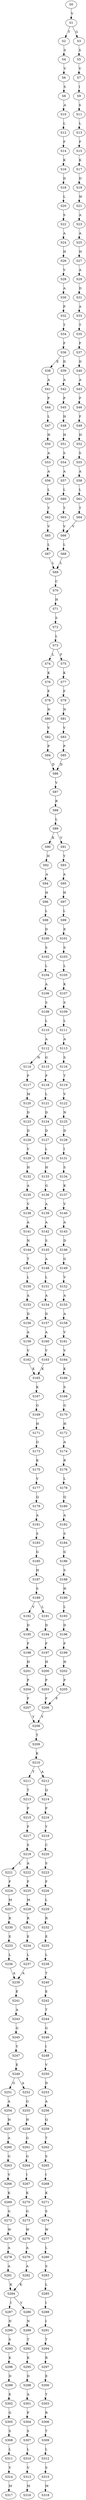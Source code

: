 strict digraph  {
	S0 -> S1 [ label = V ];
	S1 -> S2 [ label = T ];
	S1 -> S3 [ label = G ];
	S2 -> S4 [ label = S ];
	S3 -> S5 [ label = S ];
	S4 -> S6 [ label = V ];
	S5 -> S7 [ label = V ];
	S6 -> S8 [ label = S ];
	S7 -> S9 [ label = I ];
	S8 -> S10 [ label = A ];
	S9 -> S11 [ label = S ];
	S10 -> S12 [ label = L ];
	S11 -> S13 [ label = L ];
	S12 -> S14 [ label = F ];
	S13 -> S15 [ label = F ];
	S14 -> S16 [ label = K ];
	S15 -> S17 [ label = K ];
	S16 -> S18 [ label = D ];
	S17 -> S19 [ label = D ];
	S18 -> S20 [ label = L ];
	S19 -> S21 [ label = W ];
	S20 -> S22 [ label = S ];
	S21 -> S23 [ label = A ];
	S22 -> S24 [ label = A ];
	S23 -> S25 [ label = A ];
	S24 -> S26 [ label = H ];
	S25 -> S27 [ label = H ];
	S26 -> S28 [ label = V ];
	S27 -> S29 [ label = A ];
	S28 -> S30 [ label = A ];
	S29 -> S31 [ label = D ];
	S30 -> S32 [ label = P ];
	S31 -> S33 [ label = A ];
	S32 -> S34 [ label = T ];
	S33 -> S35 [ label = T ];
	S34 -> S36 [ label = F ];
	S35 -> S37 [ label = F ];
	S36 -> S38 [ label = E ];
	S36 -> S39 [ label = D ];
	S37 -> S40 [ label = D ];
	S38 -> S41 [ label = A ];
	S39 -> S42 [ label = A ];
	S40 -> S43 [ label = A ];
	S41 -> S44 [ label = P ];
	S42 -> S45 [ label = P ];
	S43 -> S46 [ label = P ];
	S44 -> S47 [ label = L ];
	S45 -> S48 [ label = H ];
	S46 -> S49 [ label = F ];
	S47 -> S50 [ label = H ];
	S48 -> S51 [ label = H ];
	S49 -> S52 [ label = H ];
	S50 -> S53 [ label = A ];
	S51 -> S54 [ label = S ];
	S52 -> S55 [ label = S ];
	S53 -> S56 [ label = A ];
	S54 -> S57 [ label = A ];
	S55 -> S58 [ label = A ];
	S56 -> S59 [ label = L ];
	S57 -> S60 [ label = L ];
	S58 -> S61 [ label = L ];
	S59 -> S62 [ label = T ];
	S60 -> S63 [ label = T ];
	S61 -> S64 [ label = T ];
	S62 -> S65 [ label = V ];
	S63 -> S66 [ label = V ];
	S64 -> S66 [ label = V ];
	S65 -> S67 [ label = L ];
	S66 -> S68 [ label = L ];
	S67 -> S69 [ label = L ];
	S68 -> S69 [ label = L ];
	S69 -> S70 [ label = C ];
	S70 -> S71 [ label = H ];
	S71 -> S72 [ label = S ];
	S72 -> S73 [ label = L ];
	S73 -> S74 [ label = L ];
	S73 -> S75 [ label = F ];
	S74 -> S76 [ label = K ];
	S75 -> S77 [ label = K ];
	S76 -> S78 [ label = F ];
	S77 -> S79 [ label = F ];
	S78 -> S80 [ label = N ];
	S79 -> S81 [ label = N ];
	S80 -> S82 [ label = V ];
	S81 -> S83 [ label = V ];
	S82 -> S84 [ label = P ];
	S83 -> S85 [ label = P ];
	S84 -> S86 [ label = D ];
	S85 -> S86 [ label = D ];
	S86 -> S87 [ label = V ];
	S87 -> S88 [ label = R ];
	S88 -> S89 [ label = L ];
	S89 -> S90 [ label = K ];
	S89 -> S91 [ label = V ];
	S90 -> S92 [ label = H ];
	S91 -> S93 [ label = Y ];
	S92 -> S94 [ label = A ];
	S93 -> S95 [ label = A ];
	S94 -> S96 [ label = H ];
	S95 -> S97 [ label = H ];
	S96 -> S98 [ label = L ];
	S97 -> S99 [ label = L ];
	S98 -> S100 [ label = D ];
	S99 -> S101 [ label = E ];
	S100 -> S102 [ label = S ];
	S101 -> S103 [ label = S ];
	S102 -> S104 [ label = L ];
	S103 -> S105 [ label = L ];
	S104 -> S106 [ label = A ];
	S105 -> S107 [ label = K ];
	S106 -> S108 [ label = S ];
	S107 -> S109 [ label = S ];
	S108 -> S110 [ label = L ];
	S109 -> S111 [ label = L ];
	S110 -> S112 [ label = A ];
	S111 -> S113 [ label = A ];
	S112 -> S114 [ label = N ];
	S112 -> S115 [ label = G ];
	S113 -> S116 [ label = S ];
	S114 -> S117 [ label = P ];
	S115 -> S118 [ label = P ];
	S116 -> S119 [ label = T ];
	S117 -> S120 [ label = M ];
	S118 -> S121 [ label = L ];
	S119 -> S122 [ label = V ];
	S120 -> S123 [ label = D ];
	S121 -> S124 [ label = D ];
	S122 -> S125 [ label = N ];
	S123 -> S126 [ label = D ];
	S124 -> S127 [ label = D ];
	S125 -> S128 [ label = D ];
	S126 -> S129 [ label = V ];
	S127 -> S130 [ label = L ];
	S128 -> S131 [ label = I ];
	S129 -> S132 [ label = H ];
	S130 -> S133 [ label = H ];
	S131 -> S134 [ label = S ];
	S132 -> S135 [ label = A ];
	S133 -> S136 [ label = G ];
	S134 -> S137 [ label = K ];
	S135 -> S138 [ label = V ];
	S136 -> S139 [ label = A ];
	S137 -> S140 [ label = V ];
	S138 -> S141 [ label = A ];
	S139 -> S142 [ label = A ];
	S140 -> S143 [ label = A ];
	S141 -> S144 [ label = N ];
	S142 -> S145 [ label = S ];
	S143 -> S146 [ label = D ];
	S144 -> S147 [ label = T ];
	S145 -> S148 [ label = A ];
	S146 -> S149 [ label = G ];
	S147 -> S150 [ label = L ];
	S148 -> S151 [ label = L ];
	S149 -> S152 [ label = V ];
	S150 -> S153 [ label = A ];
	S151 -> S154 [ label = A ];
	S152 -> S155 [ label = A ];
	S153 -> S156 [ label = D ];
	S154 -> S157 [ label = D ];
	S155 -> S158 [ label = A ];
	S156 -> S159 [ label = A ];
	S157 -> S160 [ label = A ];
	S158 -> S161 [ label = V ];
	S159 -> S162 [ label = V ];
	S160 -> S163 [ label = V ];
	S161 -> S164 [ label = V ];
	S162 -> S165 [ label = K ];
	S163 -> S165 [ label = K ];
	S164 -> S166 [ label = K ];
	S165 -> S167 [ label = K ];
	S166 -> S168 [ label = S ];
	S167 -> S169 [ label = G ];
	S168 -> S170 [ label = G ];
	S169 -> S171 [ label = H ];
	S170 -> S172 [ label = H ];
	S171 -> S173 [ label = G ];
	S172 -> S174 [ label = A ];
	S173 -> S175 [ label = K ];
	S174 -> S176 [ label = R ];
	S175 -> S177 [ label = V ];
	S176 -> S178 [ label = L ];
	S177 -> S179 [ label = Q ];
	S178 -> S180 [ label = Q ];
	S179 -> S181 [ label = A ];
	S180 -> S182 [ label = A ];
	S181 -> S183 [ label = S ];
	S182 -> S184 [ label = S ];
	S183 -> S185 [ label = G ];
	S184 -> S186 [ label = G ];
	S185 -> S187 [ label = H ];
	S186 -> S188 [ label = S ];
	S187 -> S189 [ label = S ];
	S188 -> S190 [ label = H ];
	S189 -> S191 [ label = L ];
	S189 -> S192 [ label = V ];
	S190 -> S193 [ label = L ];
	S191 -> S194 [ label = D ];
	S192 -> S195 [ label = D ];
	S193 -> S196 [ label = D ];
	S194 -> S197 [ label = F ];
	S195 -> S198 [ label = F ];
	S196 -> S199 [ label = F ];
	S197 -> S200 [ label = H ];
	S198 -> S201 [ label = H ];
	S199 -> S202 [ label = H ];
	S200 -> S203 [ label = P ];
	S201 -> S204 [ label = P ];
	S202 -> S205 [ label = P ];
	S203 -> S206 [ label = F ];
	S204 -> S207 [ label = F ];
	S205 -> S206 [ label = F ];
	S206 -> S208 [ label = Y ];
	S207 -> S208 [ label = Y ];
	S208 -> S209 [ label = T ];
	S209 -> S210 [ label = K ];
	S210 -> S211 [ label = T ];
	S210 -> S212 [ label = A ];
	S211 -> S213 [ label = T ];
	S212 -> S214 [ label = Q ];
	S213 -> S215 [ label = P ];
	S214 -> S216 [ label = P ];
	S215 -> S217 [ label = F ];
	S216 -> S218 [ label = Y ];
	S217 -> S219 [ label = S ];
	S218 -> S220 [ label = C ];
	S219 -> S221 [ label = L ];
	S219 -> S222 [ label = A ];
	S220 -> S223 [ label = S ];
	S221 -> S224 [ label = F ];
	S222 -> S225 [ label = F ];
	S223 -> S226 [ label = F ];
	S224 -> S227 [ label = M ];
	S225 -> S228 [ label = M ];
	S226 -> S229 [ label = L ];
	S227 -> S230 [ label = R ];
	S228 -> S231 [ label = R ];
	S229 -> S232 [ label = R ];
	S230 -> S233 [ label = E ];
	S231 -> S234 [ label = E ];
	S232 -> S235 [ label = E ];
	S233 -> S236 [ label = L ];
	S234 -> S237 [ label = L ];
	S235 -> S238 [ label = L ];
	S236 -> S239 [ label = A ];
	S237 -> S239 [ label = A ];
	S238 -> S240 [ label = T ];
	S239 -> S241 [ label = E ];
	S240 -> S242 [ label = E ];
	S241 -> S243 [ label = A ];
	S242 -> S244 [ label = T ];
	S243 -> S245 [ label = G ];
	S244 -> S246 [ label = G ];
	S245 -> S247 [ label = Y ];
	S246 -> S248 [ label = I ];
	S247 -> S249 [ label = E ];
	S248 -> S250 [ label = V ];
	S249 -> S251 [ label = G ];
	S249 -> S252 [ label = A ];
	S250 -> S253 [ label = D ];
	S251 -> S254 [ label = A ];
	S252 -> S255 [ label = G ];
	S253 -> S256 [ label = A ];
	S254 -> S257 [ label = H ];
	S255 -> S258 [ label = H ];
	S256 -> S259 [ label = Q ];
	S257 -> S260 [ label = A ];
	S258 -> S261 [ label = G ];
	S259 -> S262 [ label = T ];
	S260 -> S263 [ label = G ];
	S261 -> S264 [ label = G ];
	S262 -> S265 [ label = S ];
	S263 -> S266 [ label = V ];
	S264 -> S267 [ label = I ];
	S265 -> S268 [ label = I ];
	S266 -> S269 [ label = K ];
	S267 -> S270 [ label = K ];
	S268 -> S271 [ label = K ];
	S269 -> S272 [ label = G ];
	S270 -> S273 [ label = G ];
	S271 -> S274 [ label = S ];
	S272 -> S275 [ label = W ];
	S273 -> S276 [ label = W ];
	S274 -> S277 [ label = W ];
	S275 -> S278 [ label = A ];
	S276 -> S279 [ label = A ];
	S277 -> S280 [ label = L ];
	S278 -> S281 [ label = A ];
	S279 -> S282 [ label = A ];
	S280 -> S283 [ label = S ];
	S281 -> S284 [ label = K ];
	S282 -> S284 [ label = K ];
	S283 -> S285 [ label = L ];
	S284 -> S286 [ label = V ];
	S284 -> S287 [ label = I ];
	S285 -> S288 [ label = I ];
	S286 -> S289 [ label = N ];
	S287 -> S290 [ label = N ];
	S288 -> S291 [ label = I ];
	S289 -> S292 [ label = T ];
	S290 -> S293 [ label = S ];
	S291 -> S294 [ label = T ];
	S292 -> S295 [ label = K ];
	S293 -> S296 [ label = K ];
	S294 -> S297 [ label = R ];
	S295 -> S298 [ label = D ];
	S296 -> S299 [ label = D ];
	S297 -> S300 [ label = E ];
	S298 -> S301 [ label = A ];
	S299 -> S302 [ label = E ];
	S300 -> S303 [ label = T ];
	S301 -> S304 [ label = P ];
	S302 -> S305 [ label = G ];
	S303 -> S306 [ label = R ];
	S304 -> S307 [ label = S ];
	S305 -> S308 [ label = S ];
	S306 -> S309 [ label = T ];
	S307 -> S310 [ label = L ];
	S308 -> S311 [ label = L ];
	S309 -> S312 [ label = L ];
	S310 -> S313 [ label = V ];
	S311 -> S314 [ label = V ];
	S312 -> S315 [ label = S ];
	S313 -> S316 [ label = M ];
	S314 -> S317 [ label = M ];
	S315 -> S318 [ label = M ];
}
